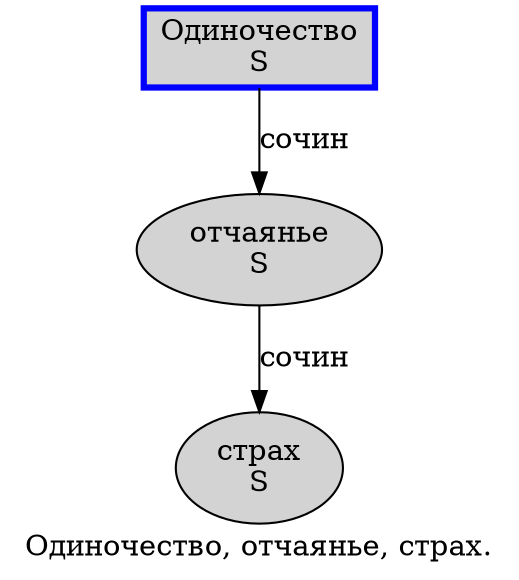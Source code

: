 digraph SENTENCE_1039 {
	graph [label="Одиночество, отчаянье, страх."]
	node [style=filled]
		0 [label="Одиночество
S" color=blue fillcolor=lightgray penwidth=3 shape=box]
		2 [label="отчаянье
S" color="" fillcolor=lightgray penwidth=1 shape=ellipse]
		4 [label="страх
S" color="" fillcolor=lightgray penwidth=1 shape=ellipse]
			2 -> 4 [label="сочин"]
			0 -> 2 [label="сочин"]
}